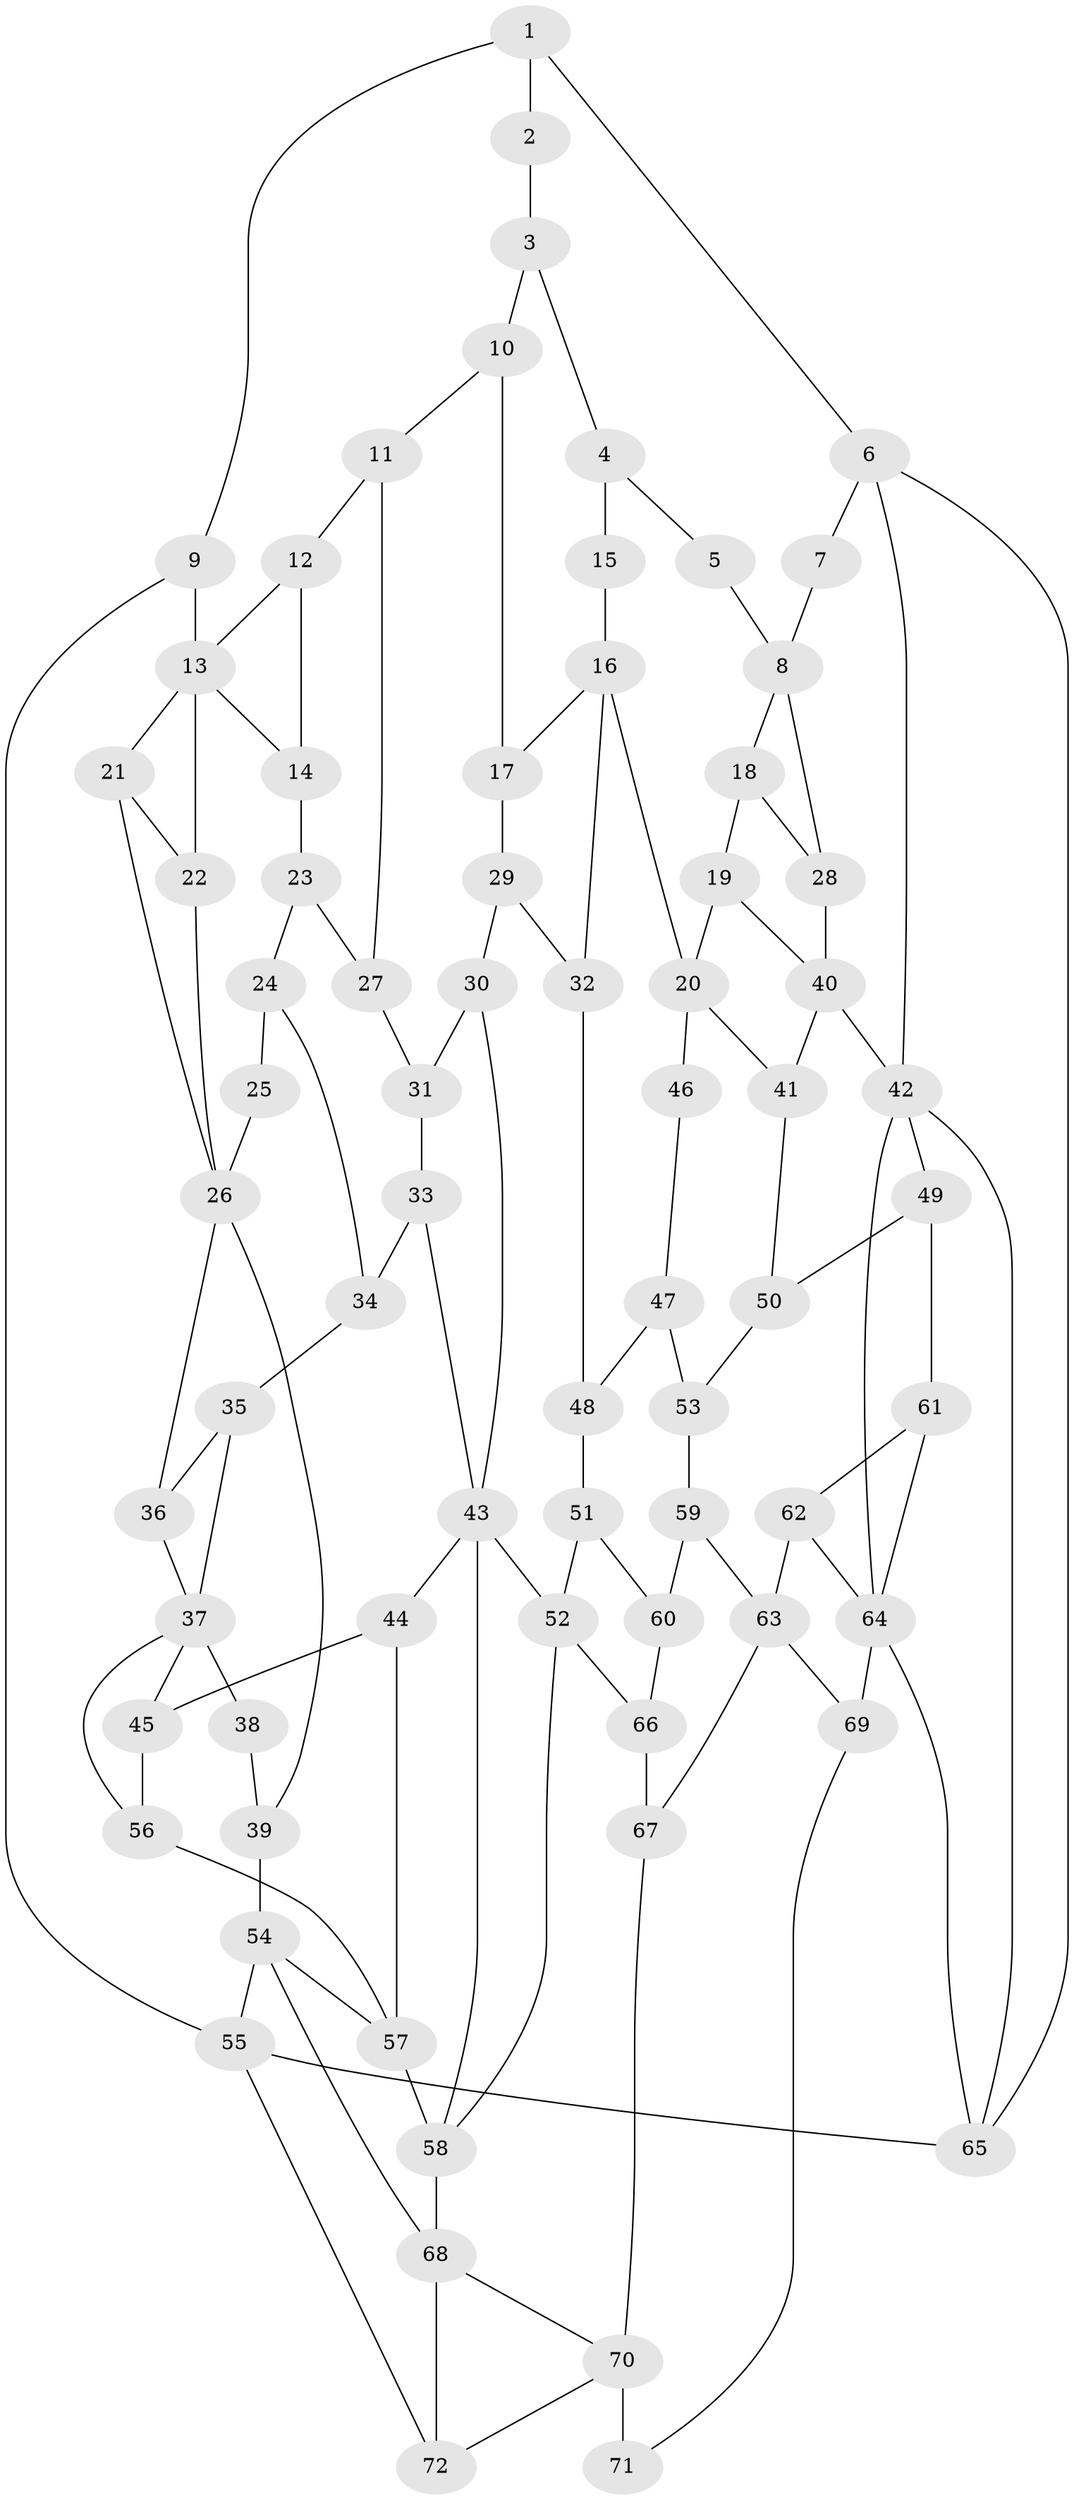 // original degree distribution, {4: 0.20168067226890757, 5: 0.6050420168067226, 3: 0.01680672268907563, 6: 0.17647058823529413}
// Generated by graph-tools (version 1.1) at 2025/54/03/04/25 22:54:34]
// undirected, 72 vertices, 117 edges
graph export_dot {
  node [color=gray90,style=filled];
  1;
  2;
  3;
  4;
  5;
  6;
  7;
  8;
  9;
  10;
  11;
  12;
  13;
  14;
  15;
  16;
  17;
  18;
  19;
  20;
  21;
  22;
  23;
  24;
  25;
  26;
  27;
  28;
  29;
  30;
  31;
  32;
  33;
  34;
  35;
  36;
  37;
  38;
  39;
  40;
  41;
  42;
  43;
  44;
  45;
  46;
  47;
  48;
  49;
  50;
  51;
  52;
  53;
  54;
  55;
  56;
  57;
  58;
  59;
  60;
  61;
  62;
  63;
  64;
  65;
  66;
  67;
  68;
  69;
  70;
  71;
  72;
  1 -- 2 [weight=1.0];
  1 -- 6 [weight=1.0];
  1 -- 9 [weight=1.0];
  2 -- 3 [weight=1.0];
  3 -- 4 [weight=1.0];
  3 -- 10 [weight=1.0];
  4 -- 5 [weight=1.0];
  4 -- 15 [weight=1.0];
  5 -- 8 [weight=2.0];
  6 -- 7 [weight=1.0];
  6 -- 42 [weight=1.0];
  6 -- 65 [weight=1.0];
  7 -- 8 [weight=2.0];
  8 -- 18 [weight=1.0];
  8 -- 28 [weight=1.0];
  9 -- 13 [weight=2.0];
  9 -- 55 [weight=1.0];
  10 -- 11 [weight=1.0];
  10 -- 17 [weight=1.0];
  11 -- 12 [weight=1.0];
  11 -- 27 [weight=1.0];
  12 -- 13 [weight=1.0];
  12 -- 14 [weight=1.0];
  13 -- 14 [weight=1.0];
  13 -- 21 [weight=1.0];
  13 -- 22 [weight=1.0];
  14 -- 23 [weight=1.0];
  15 -- 16 [weight=2.0];
  16 -- 17 [weight=1.0];
  16 -- 20 [weight=2.0];
  16 -- 32 [weight=1.0];
  17 -- 29 [weight=1.0];
  18 -- 19 [weight=1.0];
  18 -- 28 [weight=1.0];
  19 -- 20 [weight=1.0];
  19 -- 40 [weight=1.0];
  20 -- 41 [weight=1.0];
  20 -- 46 [weight=2.0];
  21 -- 22 [weight=1.0];
  21 -- 26 [weight=1.0];
  22 -- 26 [weight=1.0];
  23 -- 24 [weight=1.0];
  23 -- 27 [weight=1.0];
  24 -- 25 [weight=1.0];
  24 -- 34 [weight=1.0];
  25 -- 26 [weight=2.0];
  26 -- 36 [weight=1.0];
  26 -- 39 [weight=1.0];
  27 -- 31 [weight=1.0];
  28 -- 40 [weight=1.0];
  29 -- 30 [weight=1.0];
  29 -- 32 [weight=1.0];
  30 -- 31 [weight=1.0];
  30 -- 43 [weight=1.0];
  31 -- 33 [weight=1.0];
  32 -- 48 [weight=1.0];
  33 -- 34 [weight=1.0];
  33 -- 43 [weight=1.0];
  34 -- 35 [weight=1.0];
  35 -- 36 [weight=1.0];
  35 -- 37 [weight=1.0];
  36 -- 37 [weight=1.0];
  37 -- 38 [weight=2.0];
  37 -- 45 [weight=1.0];
  37 -- 56 [weight=1.0];
  38 -- 39 [weight=1.0];
  39 -- 54 [weight=1.0];
  40 -- 41 [weight=1.0];
  40 -- 42 [weight=2.0];
  41 -- 50 [weight=1.0];
  42 -- 49 [weight=1.0];
  42 -- 64 [weight=1.0];
  42 -- 65 [weight=1.0];
  43 -- 44 [weight=1.0];
  43 -- 52 [weight=2.0];
  43 -- 58 [weight=1.0];
  44 -- 45 [weight=1.0];
  44 -- 57 [weight=1.0];
  45 -- 56 [weight=1.0];
  46 -- 47 [weight=1.0];
  47 -- 48 [weight=1.0];
  47 -- 53 [weight=1.0];
  48 -- 51 [weight=1.0];
  49 -- 50 [weight=1.0];
  49 -- 61 [weight=1.0];
  50 -- 53 [weight=1.0];
  51 -- 52 [weight=1.0];
  51 -- 60 [weight=1.0];
  52 -- 58 [weight=1.0];
  52 -- 66 [weight=1.0];
  53 -- 59 [weight=1.0];
  54 -- 55 [weight=1.0];
  54 -- 57 [weight=1.0];
  54 -- 68 [weight=1.0];
  55 -- 65 [weight=1.0];
  55 -- 72 [weight=1.0];
  56 -- 57 [weight=1.0];
  57 -- 58 [weight=2.0];
  58 -- 68 [weight=2.0];
  59 -- 60 [weight=1.0];
  59 -- 63 [weight=1.0];
  60 -- 66 [weight=1.0];
  61 -- 62 [weight=1.0];
  61 -- 64 [weight=1.0];
  62 -- 63 [weight=1.0];
  62 -- 64 [weight=1.0];
  63 -- 67 [weight=1.0];
  63 -- 69 [weight=1.0];
  64 -- 65 [weight=1.0];
  64 -- 69 [weight=2.0];
  66 -- 67 [weight=1.0];
  67 -- 70 [weight=1.0];
  68 -- 70 [weight=1.0];
  68 -- 72 [weight=1.0];
  69 -- 71 [weight=1.0];
  70 -- 71 [weight=2.0];
  70 -- 72 [weight=1.0];
}
